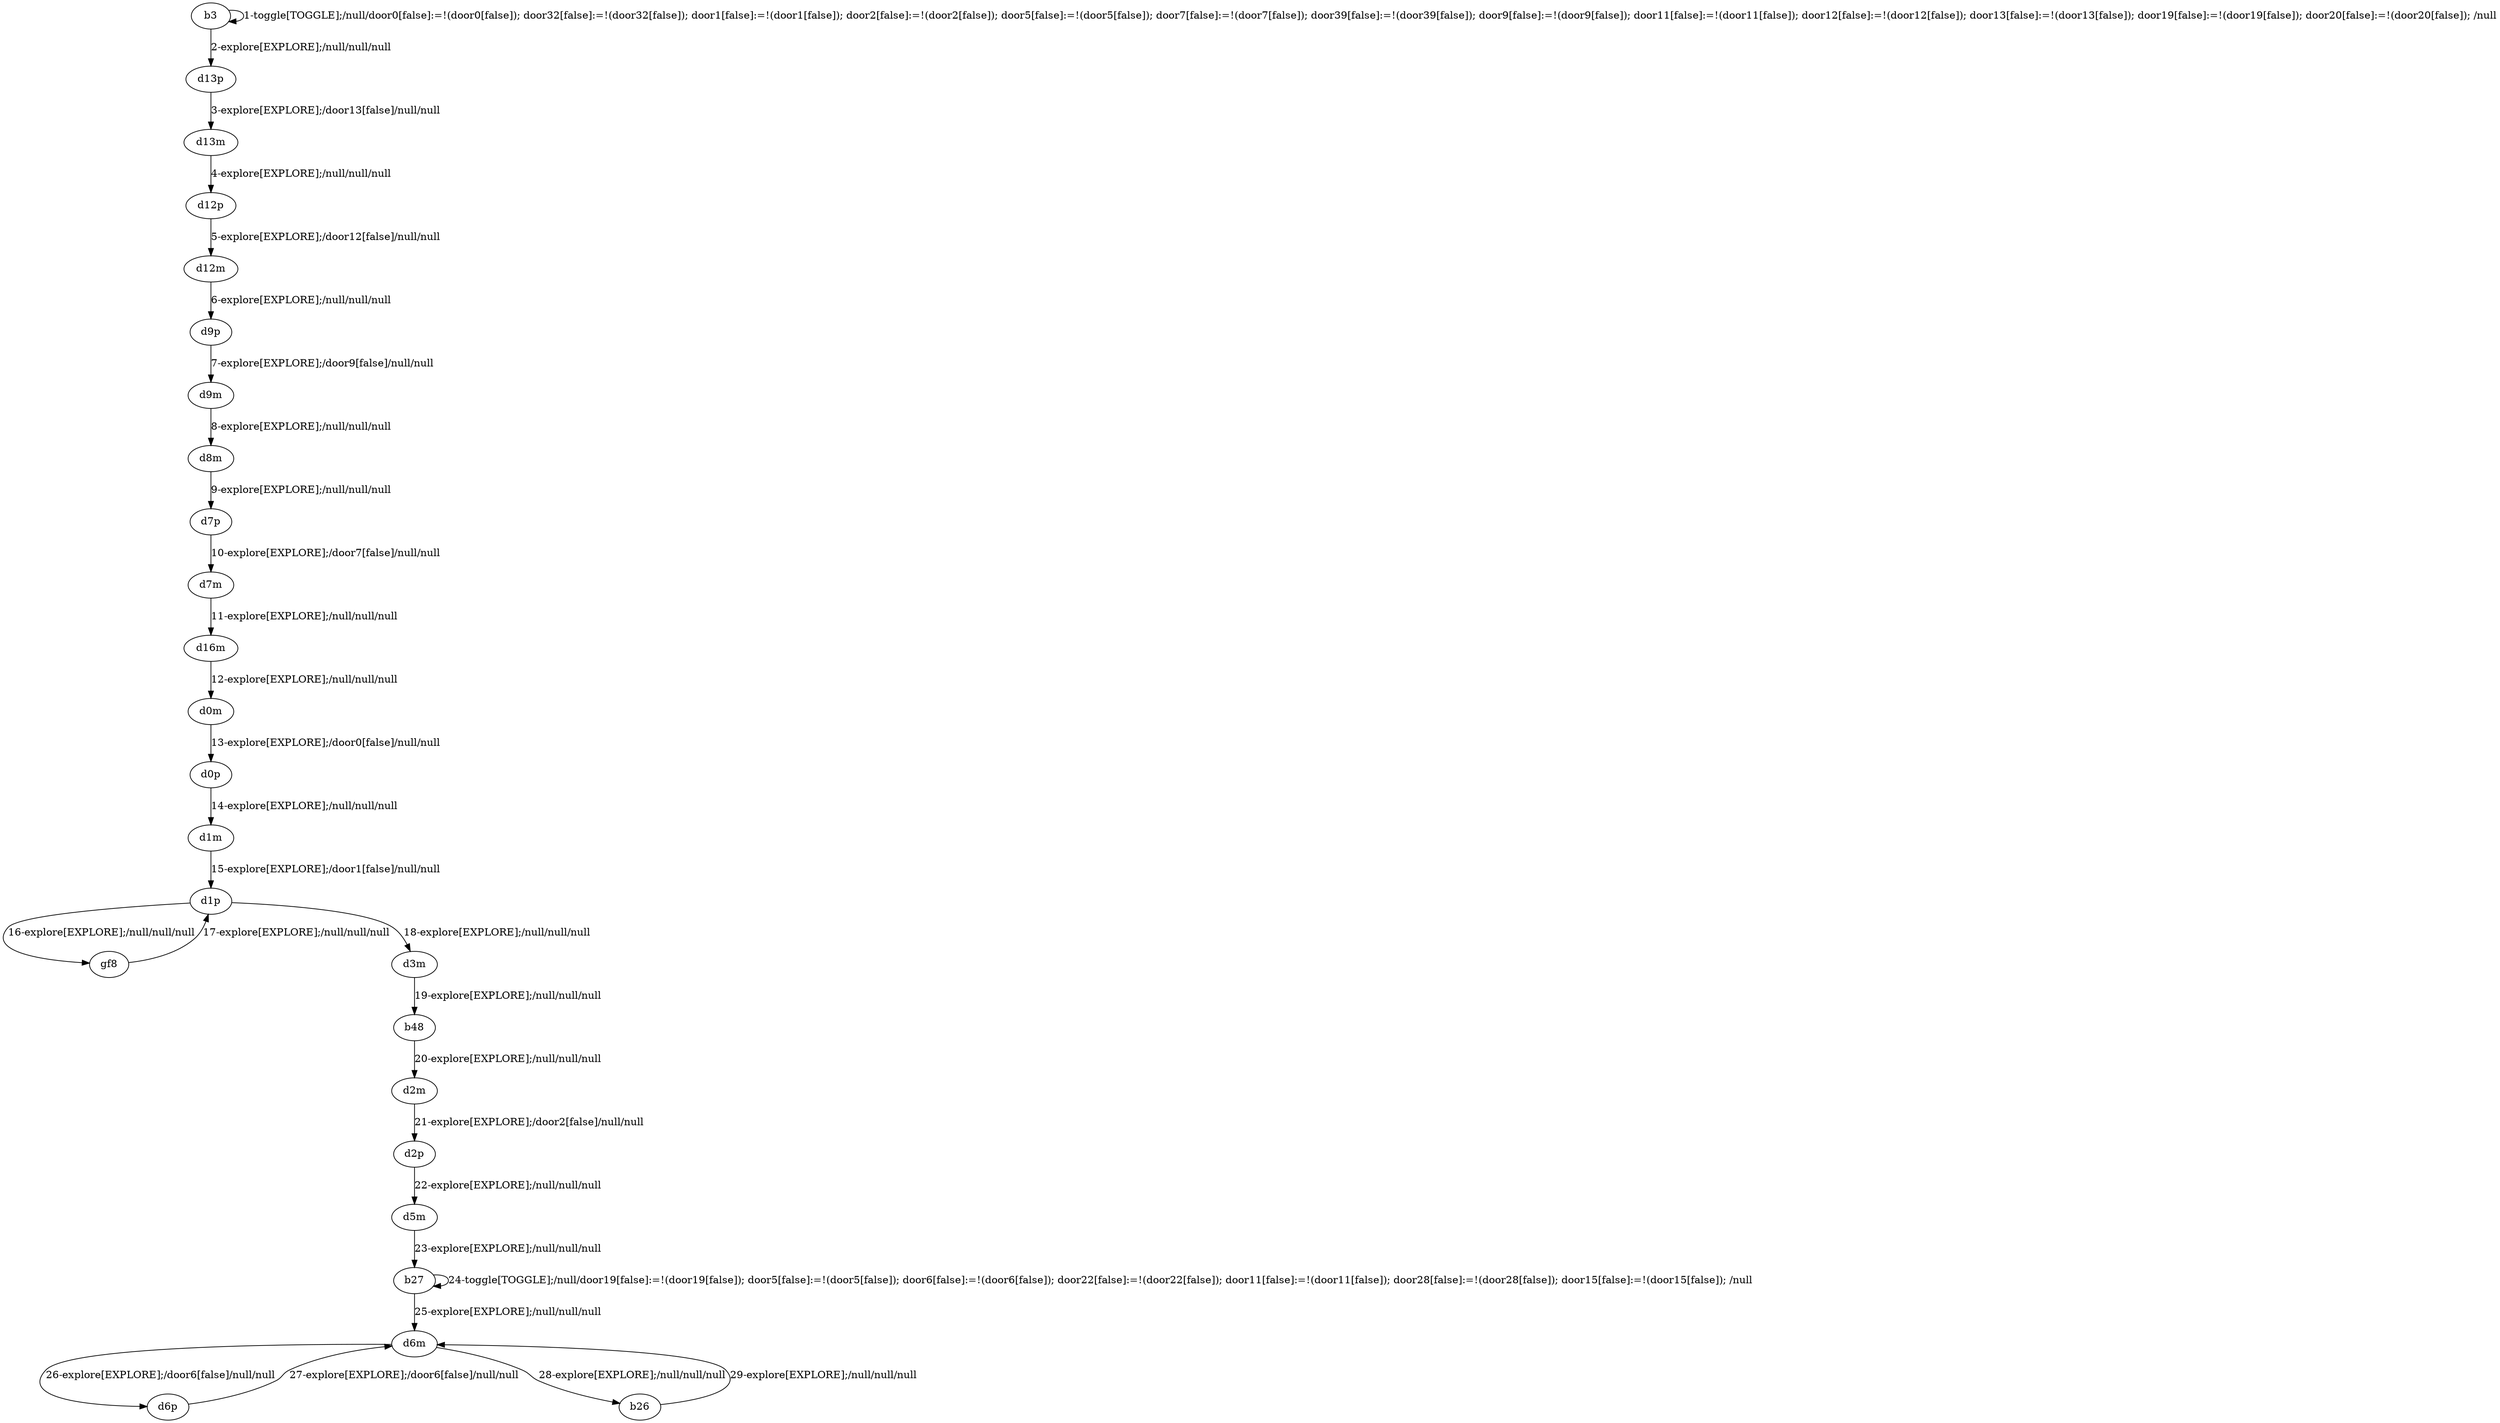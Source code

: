 # Total number of goals covered by this test: 1
# b26 --> d6m

digraph g {
"b3" -> "b3" [label = "1-toggle[TOGGLE];/null/door0[false]:=!(door0[false]); door32[false]:=!(door32[false]); door1[false]:=!(door1[false]); door2[false]:=!(door2[false]); door5[false]:=!(door5[false]); door7[false]:=!(door7[false]); door39[false]:=!(door39[false]); door9[false]:=!(door9[false]); door11[false]:=!(door11[false]); door12[false]:=!(door12[false]); door13[false]:=!(door13[false]); door19[false]:=!(door19[false]); door20[false]:=!(door20[false]); /null"];
"b3" -> "d13p" [label = "2-explore[EXPLORE];/null/null/null"];
"d13p" -> "d13m" [label = "3-explore[EXPLORE];/door13[false]/null/null"];
"d13m" -> "d12p" [label = "4-explore[EXPLORE];/null/null/null"];
"d12p" -> "d12m" [label = "5-explore[EXPLORE];/door12[false]/null/null"];
"d12m" -> "d9p" [label = "6-explore[EXPLORE];/null/null/null"];
"d9p" -> "d9m" [label = "7-explore[EXPLORE];/door9[false]/null/null"];
"d9m" -> "d8m" [label = "8-explore[EXPLORE];/null/null/null"];
"d8m" -> "d7p" [label = "9-explore[EXPLORE];/null/null/null"];
"d7p" -> "d7m" [label = "10-explore[EXPLORE];/door7[false]/null/null"];
"d7m" -> "d16m" [label = "11-explore[EXPLORE];/null/null/null"];
"d16m" -> "d0m" [label = "12-explore[EXPLORE];/null/null/null"];
"d0m" -> "d0p" [label = "13-explore[EXPLORE];/door0[false]/null/null"];
"d0p" -> "d1m" [label = "14-explore[EXPLORE];/null/null/null"];
"d1m" -> "d1p" [label = "15-explore[EXPLORE];/door1[false]/null/null"];
"d1p" -> "gf8" [label = "16-explore[EXPLORE];/null/null/null"];
"gf8" -> "d1p" [label = "17-explore[EXPLORE];/null/null/null"];
"d1p" -> "d3m" [label = "18-explore[EXPLORE];/null/null/null"];
"d3m" -> "b48" [label = "19-explore[EXPLORE];/null/null/null"];
"b48" -> "d2m" [label = "20-explore[EXPLORE];/null/null/null"];
"d2m" -> "d2p" [label = "21-explore[EXPLORE];/door2[false]/null/null"];
"d2p" -> "d5m" [label = "22-explore[EXPLORE];/null/null/null"];
"d5m" -> "b27" [label = "23-explore[EXPLORE];/null/null/null"];
"b27" -> "b27" [label = "24-toggle[TOGGLE];/null/door19[false]:=!(door19[false]); door5[false]:=!(door5[false]); door6[false]:=!(door6[false]); door22[false]:=!(door22[false]); door11[false]:=!(door11[false]); door28[false]:=!(door28[false]); door15[false]:=!(door15[false]); /null"];
"b27" -> "d6m" [label = "25-explore[EXPLORE];/null/null/null"];
"d6m" -> "d6p" [label = "26-explore[EXPLORE];/door6[false]/null/null"];
"d6p" -> "d6m" [label = "27-explore[EXPLORE];/door6[false]/null/null"];
"d6m" -> "b26" [label = "28-explore[EXPLORE];/null/null/null"];
"b26" -> "d6m" [label = "29-explore[EXPLORE];/null/null/null"];
}